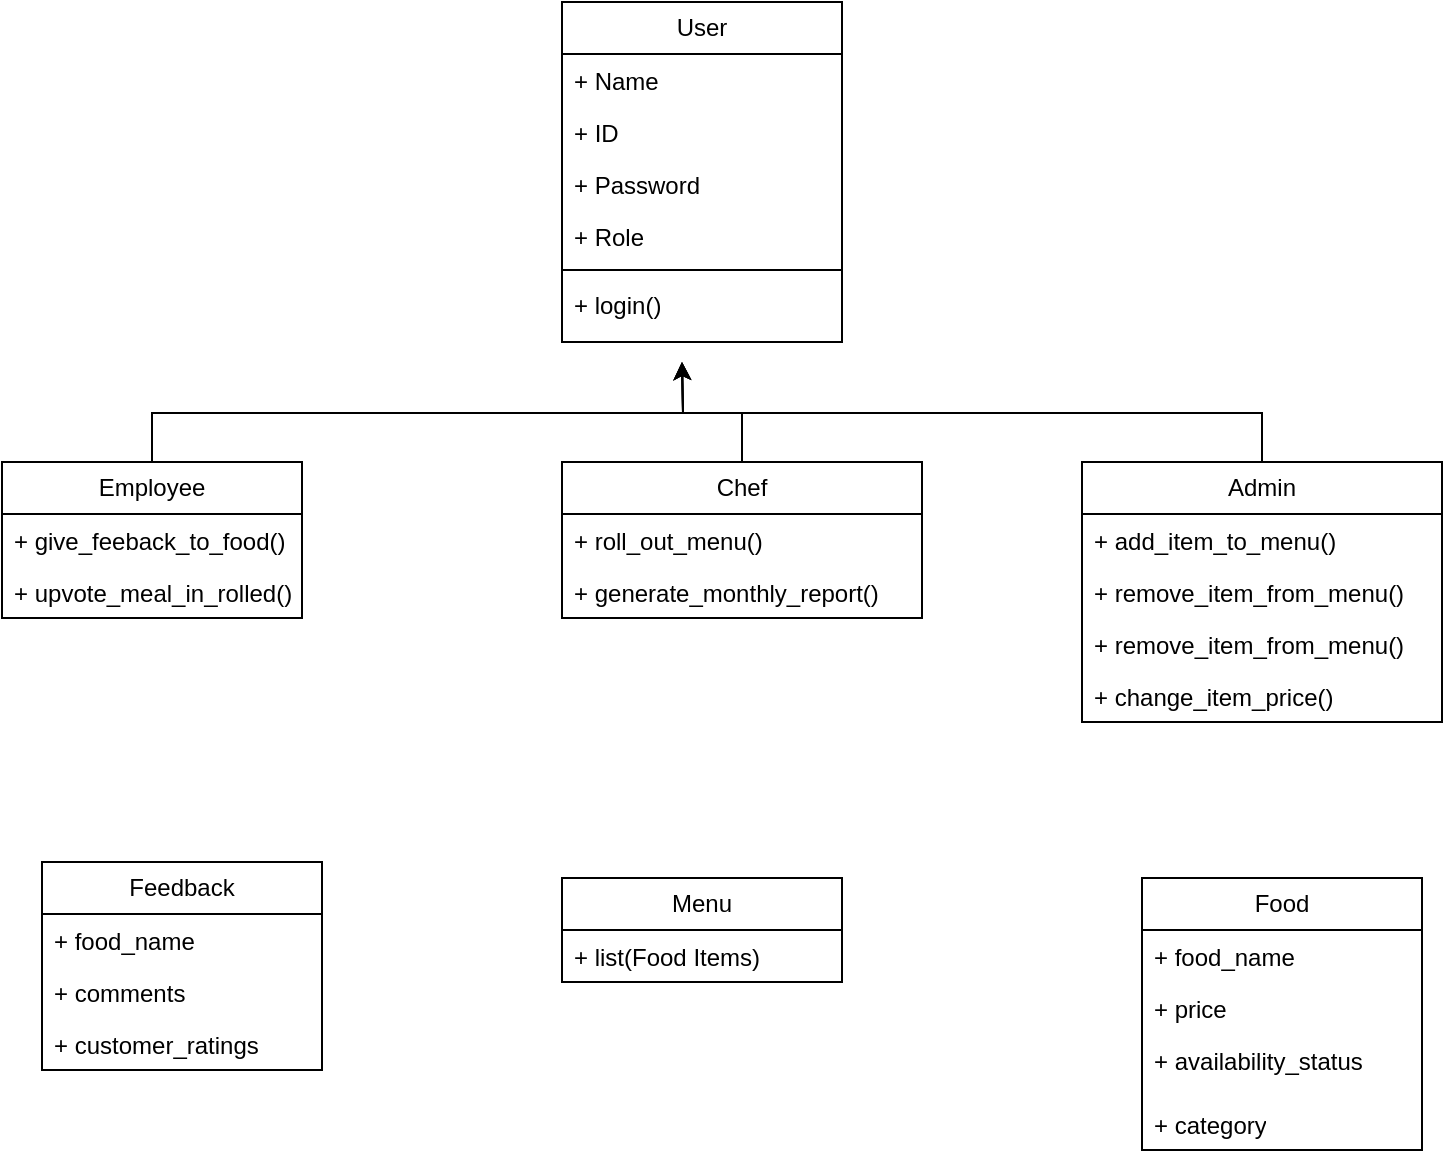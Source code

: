 <mxfile version="24.4.13" type="device">
  <diagram name="Page-1" id="jMBQaEbbXKZfyH_cBPyg">
    <mxGraphModel dx="961" dy="560" grid="1" gridSize="10" guides="1" tooltips="1" connect="1" arrows="1" fold="1" page="1" pageScale="1" pageWidth="850" pageHeight="1100" math="0" shadow="0">
      <root>
        <mxCell id="0" />
        <mxCell id="1" parent="0" />
        <mxCell id="Dl0egayPhT2zZ90vlUJw-4" value="User" style="swimlane;fontStyle=0;childLayout=stackLayout;horizontal=1;startSize=26;fillColor=none;horizontalStack=0;resizeParent=1;resizeParentMax=0;resizeLast=0;collapsible=1;marginBottom=0;whiteSpace=wrap;html=1;" vertex="1" parent="1">
          <mxGeometry x="380" y="60" width="140" height="170" as="geometry">
            <mxRectangle x="170" y="60" width="70" height="30" as="alternateBounds" />
          </mxGeometry>
        </mxCell>
        <mxCell id="Dl0egayPhT2zZ90vlUJw-5" value="+ Name" style="text;strokeColor=none;fillColor=none;align=left;verticalAlign=top;spacingLeft=4;spacingRight=4;overflow=hidden;rotatable=0;points=[[0,0.5],[1,0.5]];portConstraint=eastwest;whiteSpace=wrap;html=1;" vertex="1" parent="Dl0egayPhT2zZ90vlUJw-4">
          <mxGeometry y="26" width="140" height="26" as="geometry" />
        </mxCell>
        <mxCell id="Dl0egayPhT2zZ90vlUJw-6" value="+ ID" style="text;strokeColor=none;fillColor=none;align=left;verticalAlign=top;spacingLeft=4;spacingRight=4;overflow=hidden;rotatable=0;points=[[0,0.5],[1,0.5]];portConstraint=eastwest;whiteSpace=wrap;html=1;" vertex="1" parent="Dl0egayPhT2zZ90vlUJw-4">
          <mxGeometry y="52" width="140" height="26" as="geometry" />
        </mxCell>
        <mxCell id="Dl0egayPhT2zZ90vlUJw-10" value="+ Password" style="text;strokeColor=none;fillColor=none;align=left;verticalAlign=top;spacingLeft=4;spacingRight=4;overflow=hidden;rotatable=0;points=[[0,0.5],[1,0.5]];portConstraint=eastwest;whiteSpace=wrap;html=1;" vertex="1" parent="Dl0egayPhT2zZ90vlUJw-4">
          <mxGeometry y="78" width="140" height="26" as="geometry" />
        </mxCell>
        <mxCell id="Dl0egayPhT2zZ90vlUJw-11" value="+ Role" style="text;strokeColor=none;fillColor=none;align=left;verticalAlign=top;spacingLeft=4;spacingRight=4;overflow=hidden;rotatable=0;points=[[0,0.5],[1,0.5]];portConstraint=eastwest;whiteSpace=wrap;html=1;" vertex="1" parent="Dl0egayPhT2zZ90vlUJw-4">
          <mxGeometry y="104" width="140" height="26" as="geometry" />
        </mxCell>
        <mxCell id="Dl0egayPhT2zZ90vlUJw-12" value="" style="line;strokeWidth=1;fillColor=none;align=left;verticalAlign=middle;spacingTop=-1;spacingLeft=3;spacingRight=3;rotatable=0;labelPosition=right;points=[];portConstraint=eastwest;strokeColor=inherit;" vertex="1" parent="Dl0egayPhT2zZ90vlUJw-4">
          <mxGeometry y="130" width="140" height="8" as="geometry" />
        </mxCell>
        <mxCell id="Dl0egayPhT2zZ90vlUJw-7" value="+ login()" style="text;strokeColor=none;fillColor=none;align=left;verticalAlign=top;spacingLeft=4;spacingRight=4;overflow=hidden;rotatable=0;points=[[0,0.5],[1,0.5]];portConstraint=eastwest;whiteSpace=wrap;html=1;" vertex="1" parent="Dl0egayPhT2zZ90vlUJw-4">
          <mxGeometry y="138" width="140" height="32" as="geometry" />
        </mxCell>
        <mxCell id="Dl0egayPhT2zZ90vlUJw-37" style="edgeStyle=orthogonalEdgeStyle;rounded=0;orthogonalLoop=1;jettySize=auto;html=1;exitX=0.5;exitY=0;exitDx=0;exitDy=0;" edge="1" parent="1" source="Dl0egayPhT2zZ90vlUJw-13">
          <mxGeometry relative="1" as="geometry">
            <mxPoint x="440" y="240" as="targetPoint" />
          </mxGeometry>
        </mxCell>
        <mxCell id="Dl0egayPhT2zZ90vlUJw-13" value="Employee" style="swimlane;fontStyle=0;childLayout=stackLayout;horizontal=1;startSize=26;fillColor=none;horizontalStack=0;resizeParent=1;resizeParentMax=0;resizeLast=0;collapsible=1;marginBottom=0;whiteSpace=wrap;html=1;" vertex="1" parent="1">
          <mxGeometry x="100" y="290" width="150" height="78" as="geometry" />
        </mxCell>
        <mxCell id="Dl0egayPhT2zZ90vlUJw-14" value="+ give_feeback_to_food()" style="text;strokeColor=none;fillColor=none;align=left;verticalAlign=top;spacingLeft=4;spacingRight=4;overflow=hidden;rotatable=0;points=[[0,0.5],[1,0.5]];portConstraint=eastwest;whiteSpace=wrap;html=1;" vertex="1" parent="Dl0egayPhT2zZ90vlUJw-13">
          <mxGeometry y="26" width="150" height="26" as="geometry" />
        </mxCell>
        <mxCell id="Dl0egayPhT2zZ90vlUJw-15" value="+ upvote_meal_in_rolled()" style="text;strokeColor=none;fillColor=none;align=left;verticalAlign=top;spacingLeft=4;spacingRight=4;overflow=hidden;rotatable=0;points=[[0,0.5],[1,0.5]];portConstraint=eastwest;whiteSpace=wrap;html=1;" vertex="1" parent="Dl0egayPhT2zZ90vlUJw-13">
          <mxGeometry y="52" width="150" height="26" as="geometry" />
        </mxCell>
        <mxCell id="Dl0egayPhT2zZ90vlUJw-38" style="edgeStyle=orthogonalEdgeStyle;rounded=0;orthogonalLoop=1;jettySize=auto;html=1;exitX=0.5;exitY=0;exitDx=0;exitDy=0;" edge="1" parent="1" source="Dl0egayPhT2zZ90vlUJw-17">
          <mxGeometry relative="1" as="geometry">
            <mxPoint x="440" y="240" as="targetPoint" />
          </mxGeometry>
        </mxCell>
        <mxCell id="Dl0egayPhT2zZ90vlUJw-17" value="Chef" style="swimlane;fontStyle=0;childLayout=stackLayout;horizontal=1;startSize=26;fillColor=none;horizontalStack=0;resizeParent=1;resizeParentMax=0;resizeLast=0;collapsible=1;marginBottom=0;whiteSpace=wrap;html=1;" vertex="1" parent="1">
          <mxGeometry x="380" y="290" width="180" height="78" as="geometry" />
        </mxCell>
        <mxCell id="Dl0egayPhT2zZ90vlUJw-18" value="+ roll_out_menu()" style="text;strokeColor=none;fillColor=none;align=left;verticalAlign=top;spacingLeft=4;spacingRight=4;overflow=hidden;rotatable=0;points=[[0,0.5],[1,0.5]];portConstraint=eastwest;whiteSpace=wrap;html=1;" vertex="1" parent="Dl0egayPhT2zZ90vlUJw-17">
          <mxGeometry y="26" width="180" height="26" as="geometry" />
        </mxCell>
        <mxCell id="Dl0egayPhT2zZ90vlUJw-19" value="+ generate_monthly_report()" style="text;strokeColor=none;fillColor=none;align=left;verticalAlign=top;spacingLeft=4;spacingRight=4;overflow=hidden;rotatable=0;points=[[0,0.5],[1,0.5]];portConstraint=eastwest;whiteSpace=wrap;html=1;" vertex="1" parent="Dl0egayPhT2zZ90vlUJw-17">
          <mxGeometry y="52" width="180" height="26" as="geometry" />
        </mxCell>
        <mxCell id="Dl0egayPhT2zZ90vlUJw-39" style="edgeStyle=orthogonalEdgeStyle;rounded=0;orthogonalLoop=1;jettySize=auto;html=1;exitX=0.5;exitY=0;exitDx=0;exitDy=0;" edge="1" parent="1" source="Dl0egayPhT2zZ90vlUJw-21">
          <mxGeometry relative="1" as="geometry">
            <mxPoint x="440" y="240" as="targetPoint" />
          </mxGeometry>
        </mxCell>
        <mxCell id="Dl0egayPhT2zZ90vlUJw-21" value="Admin" style="swimlane;fontStyle=0;childLayout=stackLayout;horizontal=1;startSize=26;fillColor=none;horizontalStack=0;resizeParent=1;resizeParentMax=0;resizeLast=0;collapsible=1;marginBottom=0;whiteSpace=wrap;html=1;" vertex="1" parent="1">
          <mxGeometry x="640" y="290" width="180" height="130" as="geometry" />
        </mxCell>
        <mxCell id="Dl0egayPhT2zZ90vlUJw-22" value="+ add_item_to_menu()" style="text;strokeColor=none;fillColor=none;align=left;verticalAlign=top;spacingLeft=4;spacingRight=4;overflow=hidden;rotatable=0;points=[[0,0.5],[1,0.5]];portConstraint=eastwest;whiteSpace=wrap;html=1;" vertex="1" parent="Dl0egayPhT2zZ90vlUJw-21">
          <mxGeometry y="26" width="180" height="26" as="geometry" />
        </mxCell>
        <mxCell id="Dl0egayPhT2zZ90vlUJw-23" value="+ remove_item_from_menu()" style="text;strokeColor=none;fillColor=none;align=left;verticalAlign=top;spacingLeft=4;spacingRight=4;overflow=hidden;rotatable=0;points=[[0,0.5],[1,0.5]];portConstraint=eastwest;whiteSpace=wrap;html=1;" vertex="1" parent="Dl0egayPhT2zZ90vlUJw-21">
          <mxGeometry y="52" width="180" height="26" as="geometry" />
        </mxCell>
        <mxCell id="Dl0egayPhT2zZ90vlUJw-25" value="+ remove_item_from_menu()" style="text;strokeColor=none;fillColor=none;align=left;verticalAlign=top;spacingLeft=4;spacingRight=4;overflow=hidden;rotatable=0;points=[[0,0.5],[1,0.5]];portConstraint=eastwest;whiteSpace=wrap;html=1;" vertex="1" parent="Dl0egayPhT2zZ90vlUJw-21">
          <mxGeometry y="78" width="180" height="26" as="geometry" />
        </mxCell>
        <mxCell id="Dl0egayPhT2zZ90vlUJw-24" value="+ change_item_price()" style="text;strokeColor=none;fillColor=none;align=left;verticalAlign=top;spacingLeft=4;spacingRight=4;overflow=hidden;rotatable=0;points=[[0,0.5],[1,0.5]];portConstraint=eastwest;whiteSpace=wrap;html=1;" vertex="1" parent="Dl0egayPhT2zZ90vlUJw-21">
          <mxGeometry y="104" width="180" height="26" as="geometry" />
        </mxCell>
        <mxCell id="Dl0egayPhT2zZ90vlUJw-29" value="Menu" style="swimlane;fontStyle=0;childLayout=stackLayout;horizontal=1;startSize=26;fillColor=none;horizontalStack=0;resizeParent=1;resizeParentMax=0;resizeLast=0;collapsible=1;marginBottom=0;whiteSpace=wrap;html=1;" vertex="1" parent="1">
          <mxGeometry x="380" y="498" width="140" height="52" as="geometry" />
        </mxCell>
        <mxCell id="Dl0egayPhT2zZ90vlUJw-30" value="+ list(Food Items)" style="text;strokeColor=none;fillColor=none;align=left;verticalAlign=top;spacingLeft=4;spacingRight=4;overflow=hidden;rotatable=0;points=[[0,0.5],[1,0.5]];portConstraint=eastwest;whiteSpace=wrap;html=1;" vertex="1" parent="Dl0egayPhT2zZ90vlUJw-29">
          <mxGeometry y="26" width="140" height="26" as="geometry" />
        </mxCell>
        <mxCell id="Dl0egayPhT2zZ90vlUJw-33" value="Food " style="swimlane;fontStyle=0;childLayout=stackLayout;horizontal=1;startSize=26;fillColor=none;horizontalStack=0;resizeParent=1;resizeParentMax=0;resizeLast=0;collapsible=1;marginBottom=0;whiteSpace=wrap;html=1;" vertex="1" parent="1">
          <mxGeometry x="670" y="498" width="140" height="136" as="geometry" />
        </mxCell>
        <mxCell id="Dl0egayPhT2zZ90vlUJw-34" value="+ food_name" style="text;strokeColor=none;fillColor=none;align=left;verticalAlign=top;spacingLeft=4;spacingRight=4;overflow=hidden;rotatable=0;points=[[0,0.5],[1,0.5]];portConstraint=eastwest;whiteSpace=wrap;html=1;" vertex="1" parent="Dl0egayPhT2zZ90vlUJw-33">
          <mxGeometry y="26" width="140" height="26" as="geometry" />
        </mxCell>
        <mxCell id="Dl0egayPhT2zZ90vlUJw-35" value="+ price" style="text;strokeColor=none;fillColor=none;align=left;verticalAlign=top;spacingLeft=4;spacingRight=4;overflow=hidden;rotatable=0;points=[[0,0.5],[1,0.5]];portConstraint=eastwest;whiteSpace=wrap;html=1;" vertex="1" parent="Dl0egayPhT2zZ90vlUJw-33">
          <mxGeometry y="52" width="140" height="26" as="geometry" />
        </mxCell>
        <mxCell id="Dl0egayPhT2zZ90vlUJw-36" value="+ availability_status" style="text;strokeColor=none;fillColor=none;align=left;verticalAlign=top;spacingLeft=4;spacingRight=4;overflow=hidden;rotatable=0;points=[[0,0.5],[1,0.5]];portConstraint=eastwest;whiteSpace=wrap;html=1;" vertex="1" parent="Dl0egayPhT2zZ90vlUJw-33">
          <mxGeometry y="78" width="140" height="32" as="geometry" />
        </mxCell>
        <mxCell id="Dl0egayPhT2zZ90vlUJw-45" value="+ category" style="text;strokeColor=none;fillColor=none;align=left;verticalAlign=top;spacingLeft=4;spacingRight=4;overflow=hidden;rotatable=0;points=[[0,0.5],[1,0.5]];portConstraint=eastwest;whiteSpace=wrap;html=1;" vertex="1" parent="Dl0egayPhT2zZ90vlUJw-33">
          <mxGeometry y="110" width="140" height="26" as="geometry" />
        </mxCell>
        <mxCell id="Dl0egayPhT2zZ90vlUJw-40" value="Feedback" style="swimlane;fontStyle=0;childLayout=stackLayout;horizontal=1;startSize=26;fillColor=none;horizontalStack=0;resizeParent=1;resizeParentMax=0;resizeLast=0;collapsible=1;marginBottom=0;whiteSpace=wrap;html=1;" vertex="1" parent="1">
          <mxGeometry x="120" y="490" width="140" height="104" as="geometry" />
        </mxCell>
        <mxCell id="Dl0egayPhT2zZ90vlUJw-41" value="+ food_name" style="text;strokeColor=none;fillColor=none;align=left;verticalAlign=top;spacingLeft=4;spacingRight=4;overflow=hidden;rotatable=0;points=[[0,0.5],[1,0.5]];portConstraint=eastwest;whiteSpace=wrap;html=1;" vertex="1" parent="Dl0egayPhT2zZ90vlUJw-40">
          <mxGeometry y="26" width="140" height="26" as="geometry" />
        </mxCell>
        <mxCell id="Dl0egayPhT2zZ90vlUJw-42" value="+ comments" style="text;strokeColor=none;fillColor=none;align=left;verticalAlign=top;spacingLeft=4;spacingRight=4;overflow=hidden;rotatable=0;points=[[0,0.5],[1,0.5]];portConstraint=eastwest;whiteSpace=wrap;html=1;" vertex="1" parent="Dl0egayPhT2zZ90vlUJw-40">
          <mxGeometry y="52" width="140" height="26" as="geometry" />
        </mxCell>
        <mxCell id="Dl0egayPhT2zZ90vlUJw-43" value="+ customer_ratings" style="text;strokeColor=none;fillColor=none;align=left;verticalAlign=top;spacingLeft=4;spacingRight=4;overflow=hidden;rotatable=0;points=[[0,0.5],[1,0.5]];portConstraint=eastwest;whiteSpace=wrap;html=1;" vertex="1" parent="Dl0egayPhT2zZ90vlUJw-40">
          <mxGeometry y="78" width="140" height="26" as="geometry" />
        </mxCell>
      </root>
    </mxGraphModel>
  </diagram>
</mxfile>
